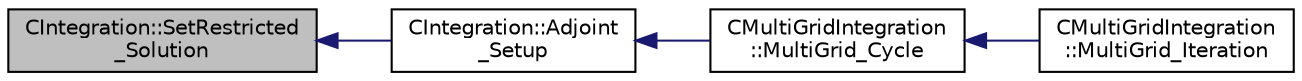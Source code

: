 digraph "CIntegration::SetRestricted_Solution"
{
  edge [fontname="Helvetica",fontsize="10",labelfontname="Helvetica",labelfontsize="10"];
  node [fontname="Helvetica",fontsize="10",shape=record];
  rankdir="LR";
  Node128 [label="CIntegration::SetRestricted\l_Solution",height=0.2,width=0.4,color="black", fillcolor="grey75", style="filled", fontcolor="black"];
  Node128 -> Node129 [dir="back",color="midnightblue",fontsize="10",style="solid",fontname="Helvetica"];
  Node129 [label="CIntegration::Adjoint\l_Setup",height=0.2,width=0.4,color="black", fillcolor="white", style="filled",URL="$class_c_integration.html#a0cfcbd2a4cc2d7dc3914b2129fe18d00",tooltip="Initialize the adjoint solution using the primal problem. "];
  Node129 -> Node130 [dir="back",color="midnightblue",fontsize="10",style="solid",fontname="Helvetica"];
  Node130 [label="CMultiGridIntegration\l::MultiGrid_Cycle",height=0.2,width=0.4,color="black", fillcolor="white", style="filled",URL="$class_c_multi_grid_integration.html#aa9a52a00a3417c465307ae6aea035f41",tooltip="Perform a Full-Approximation Storage (FAS) Multigrid. "];
  Node130 -> Node131 [dir="back",color="midnightblue",fontsize="10",style="solid",fontname="Helvetica"];
  Node131 [label="CMultiGridIntegration\l::MultiGrid_Iteration",height=0.2,width=0.4,color="black", fillcolor="white", style="filled",URL="$class_c_multi_grid_integration.html#af0b4014222a37402257b735d2ca32a81",tooltip="This subroutine calls the MultiGrid_Cycle and also prepare the multigrid levels and the monitoring..."];
}
